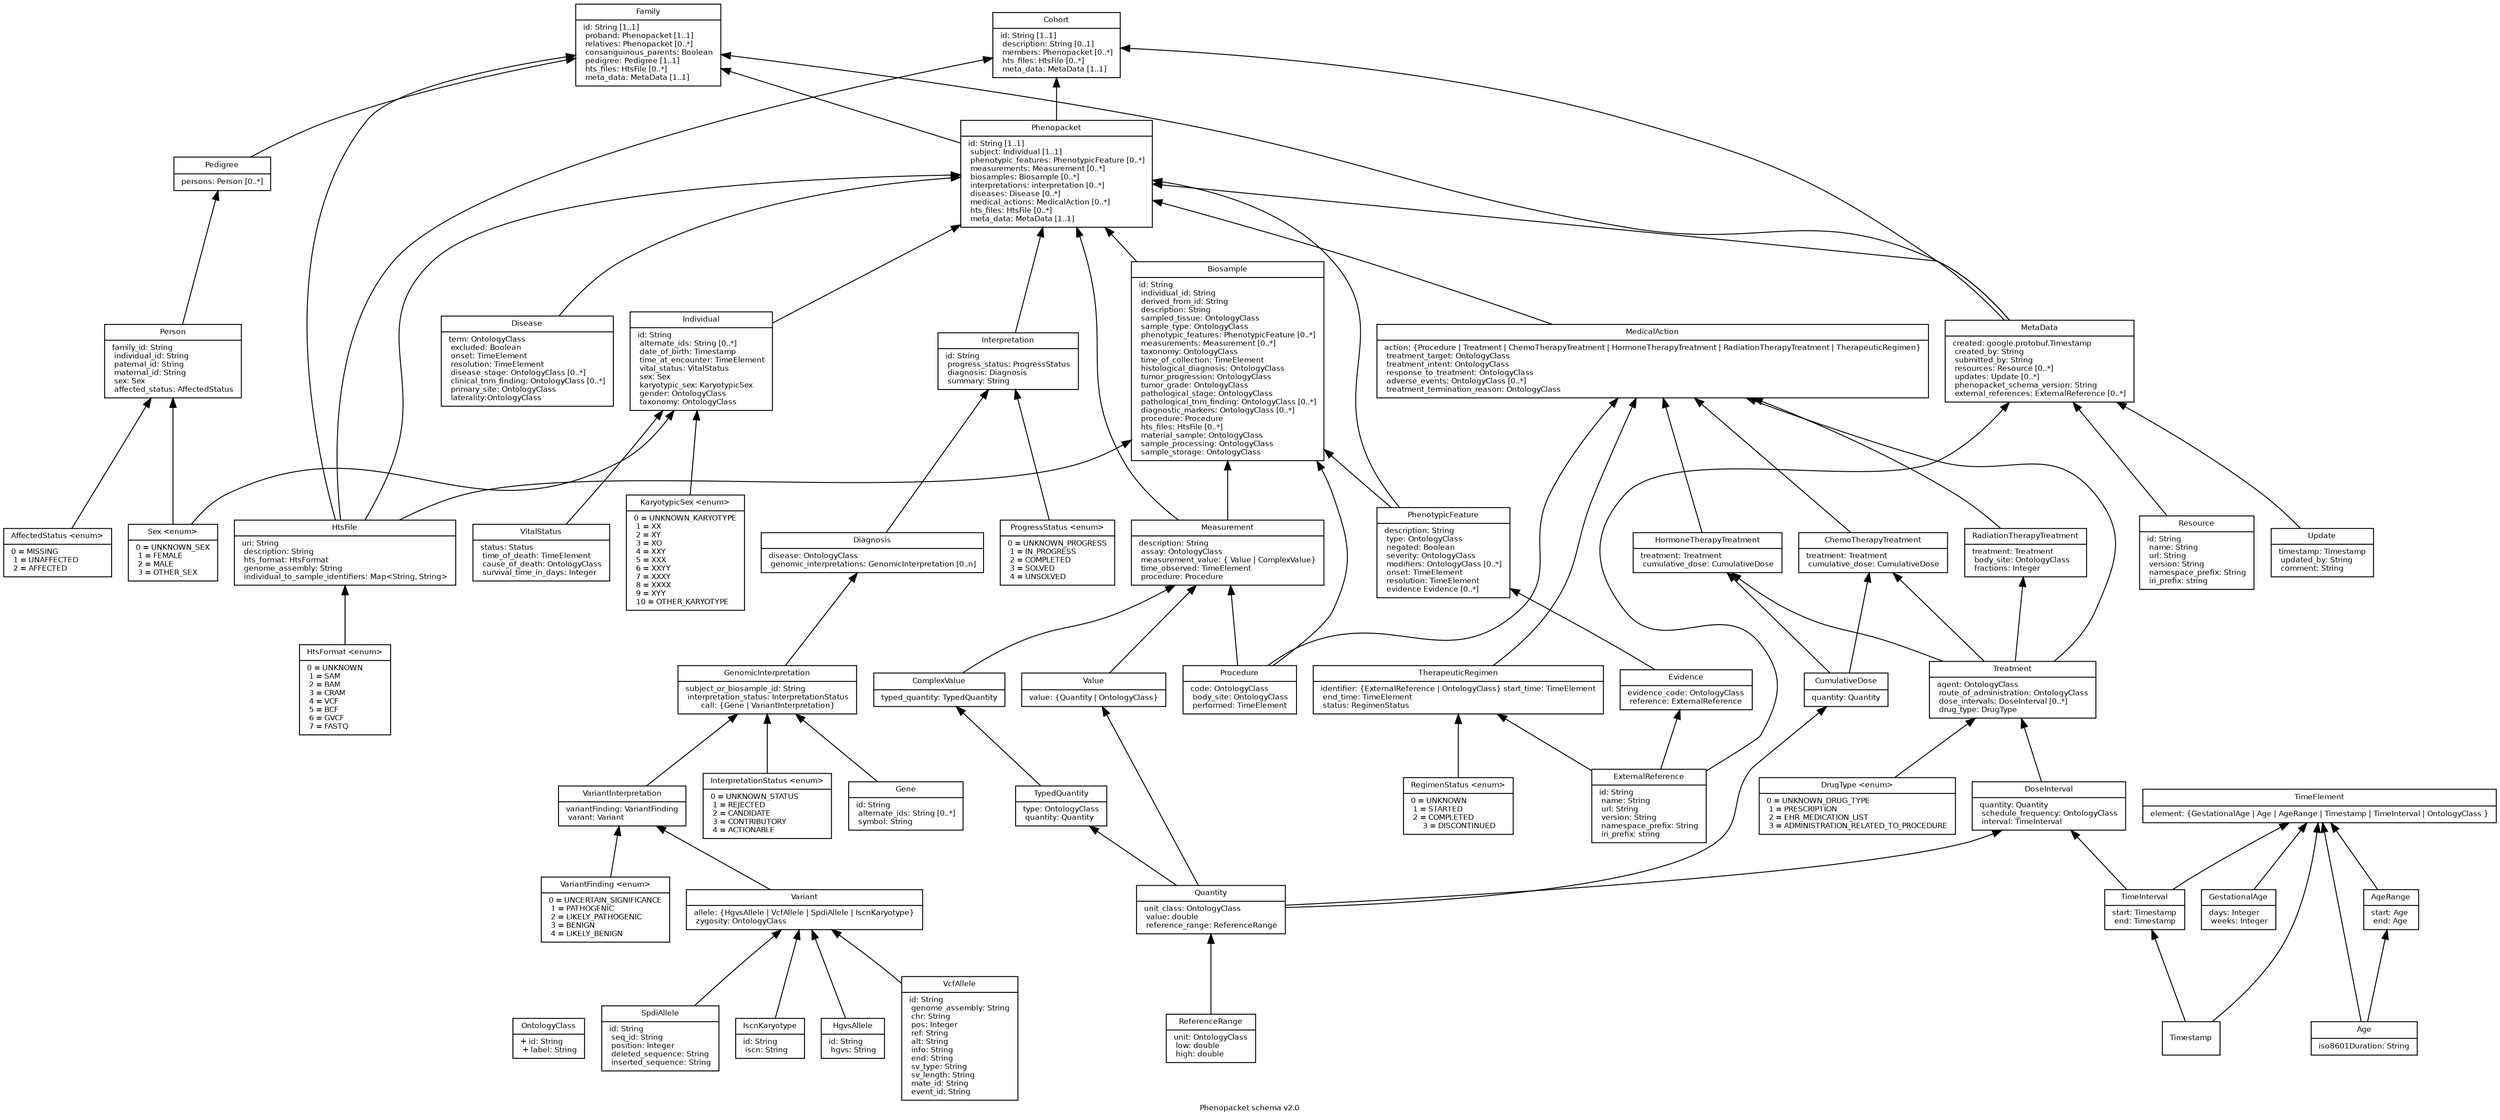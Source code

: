 // Generated using https://edotor.net/
// See https://graphviz.gitlab.io/
// Note the OntologyClass and TimeElement edges are commented-out for greater clarity of the output
digraph phenopacket_schema_v2 {
    fontname = "Bitstream Vera Sans"
    fontsize = 8
    rankdir = BT
    splines = "true"

    label = "Phenopacket schema v2.0"

    node [
    fontname = "Bitstream Vera Sans"
    fontsize = 8
    shape = "record"
    ]

    edge [
    fontname = "Bitstream Vera Sans"
    fontsize = 8
    ]

    // base.proto
    subgraph base {

    OntologyClass [
    label = "{OntologyClass | + id: String\l + label: String\l}"
    ]

    ExternalReference [
    label = "{ExternalReference| id: String\l name: String\l url: String\l version: String\l namespace_prefix: String\l iri_prefix: string\l}"
    ]

    Evidence [
    label = "{Evidence| evidence_code: OntologyClass\l reference: ExternalReference\l}"
    ]

    Value [
    label = "{Value| value: \{Quantity \| OntologyClass\} }"
    ]

    ComplexValue [
    label = "{ComplexValue| typed_quantity: TypedQuantity\l}"
    ]

    TypedQuantity [
    label = "{TypedQuantity| type: OntologyClass\l quantity: Quantity\l}"
    ]

    Quantity [
    label = "{Quantity| unit_class: OntologyClass\l value: double\l reference_range: ReferenceRange\l}"
    ]

    ReferenceRange [
    label = "{ReferenceRange| unit: OntologyClass\l low: double\l high: double\l}"
    ]

    Sex [
    label = "{Sex \<enum\>| 0 = UNKNOWN_SEX\l 1 = FEMALE\l 2 = MALE\l 3 = OTHER_SEX\l}"
    ]

    KaryotypicSex [
    label = "{KaryotypicSex \<enum\>| 0 = UNKNOWN_KARYOTYPE\l 1 = XX\l 2 = XY\l 3 = XO\l 4 = XXY\l 5 = XXX\l 6 = XXYY\l 7 = XXXY\l 8 = XXXX\l 9 = XYY\l 10 = OTHER_KARYOTYPE\l}"
    ]

    Procedure [
    label = "{Procedure| code: OntologyClass\l body_site: OntologyClass\l performed: TimeElement\l}"
    ]

    GestationalAge [
    label = "{GestationalAge| days: Integer\l weeks: Integer\l}"
    ]

    Age [
    label = "{Age| iso8601Duration: String\l}"
    ]

    AgeRange [
    label = "{AgeRange| start: Age\l end: Age\l}"
    ]

    TimeInterval [
    label = "{TimeInterval| start: Timestamp\l end: Timestamp\l}"
    ]

    TimeElement [
    label = "{TimeElement| element: \{GestationalAge \| Age \| AgeRange \| Timestamp \| TimeInterval \| OntologyClass \}}"
    ]

    // base.proto
    OntologyClass

    //    OntologyClass -> Value
    Quantity -> Value

    TypedQuantity -> ComplexValue
    //    OntologyClass -> TypedQuantity
    Quantity -> TypedQuantity
    //    OntologyClass -> Quantity
    ReferenceRange -> Quantity
    //    OntologyClass -> ReferenceRange

    Sex
    KaryotypicSex

    //    OntologyClass -> Procedure
    //    TimeElement -> Procedure

    GestationalAge -> TimeElement
    Age -> TimeElement
    Age -> AgeRange
    AgeRange -> TimeElement
    Timestamp -> TimeInterval
    Timestamp -> TimeElement
    TimeInterval -> TimeElement
    }

    // biosample.proto
    Biosample [
    label = "{Biosample| id: String\l individual_id: String\l derived_from_id: String\l description: String\l sampled_tissue: OntologyClass\l sample_type: OntologyClass\l phenotypic_features: PhenotypicFeature [0..*]\l measurements: Measurement [0..*]\l taxonomy: OntologyClass\l time_of_collection: TimeElement\l histological_diagnosis: OntologyClass\l tumor_progression: OntologyClass\l tumor_grade: OntologyClass\l pathological_stage: OntologyClass\l pathological_tnm_finding: OntologyClass [0..*]\l diagnostic_markers: OntologyClass [0..*]\l procedure: Procedure\l hts_files: HtsFile [0..*]\l material_sample: OntologyClass\l sample_processing: OntologyClass\l sample_storage: OntologyClass\l}"
    ]

    //    OntologyClass -> Biosample
    PhenotypicFeature -> Biosample
    Procedure -> Biosample
    HtsFile -> Biosample
    //    TimeElement -> Biosample
    Measurement -> Biosample


    // disease.proto
    Disease [
    label = "{Disease| term: OntologyClass\l excluded: Boolean\l onset: TimeElement\l resolution: TimeElement\l disease_stage: OntologyClass [0..*]\l clinical_tnm_finding: OntologyClass [0..*]\l primary_site: OntologyClass\l laterality:OntologyClass\l}"
    ]
    //    OntologyClass -> Disease
    //    TimeElement -> Disease

    // genome.proto
    HtsFile [
    label = "{HtsFile| uri: String\l description: String\l hts_format: HtsFormat\l genome_assembly: String\l individual_to_sample_identifiers: Map\<String, String\>\l}"
    ]

    HtsFormat [
    label = "{HtsFormat \<enum\>| 0 = UNKNOWN\l 1 = SAM\l 2 = BAM\l 3 = CRAM\l 4 = VCF\l 5 = BCF\l 6 = GVCF\l 7 = FASTQ\l }"
    ]

    Gene [
    label = "{Gene| id: String\l alternate_ids: String [0..*]\l symbol: String\l}"
    ]

    Variant [
    label = "{Variant| allele: \{\HgvsAllele \| VcfAllele \| SpdiAllele \| IscnKaryotype\}\l zygosity: OntologyClass\l}"
    ]

    HgvsAllele [
    label = "{HgvsAllele| id: String\l hgvs: String\l}"
    ]

    VcfAllele [
    label = "{VcfAllele| id: String\l genome_assembly: String\l chr: String\l pos: Integer\l ref: String\l alt: String\l info: String\l end: String\l sv_type: String\l sv_length: String\l mate_id: String\l event_id: String\l}"
    ]

    SpdiAllele [
    label = "{SpdiAllele| id: String\l seq_id: String\l position: Integer\l deleted_sequence: String\l inserted_sequence: String\l }"
    ]

    IscnKaryotype [
    label = "{IscnKaryotype| id: String\l iscn: String\l}"
    ]

    subgraph genomeProto {
    HtsFormat -> HtsFile
    Gene
    //    OntologyClass -> Variant
    HgvsAllele -> Variant
    VcfAllele -> Variant
    SpdiAllele -> Variant
    IscnKaryotype -> Variant
    }

    // individual.proto
    Individual [
    label = "{Individual| id: String\l alternate_ids: String [0..*]\l date_of_birth: Timestamp\l time_at_encounter: TimeElement\l vital_status: VitalStatus\l sex: Sex\l karyotypic_sex: KaryotypicSex\l gender: OntologyClass\l taxonomy: OntologyClass\l}"
    ]

    VitalStatus [
    label = "{VitalStatus| status: Status\l time_of_death: TimeElement\l cause_of_death: OntologyClass\l survival_time_in_days: Integer\l}"
    ]
    //    TimeElement -> Individual
    VitalStatus -> Individual
    Sex -> Individual
    KaryotypicSex -> Individual
    //    OntologyClass -> Individual

    //    TimeElement -> VitalStatus
    //    OntologyClass -> VitalStatus

    // interpretation.proto
    Interpretation [
    label = "{Interpretation| id: String\l progress_status: ProgressStatus\l  diagnosis: Diagnosis\l summary: String\l}"
    ]

    ProgressStatus [
    label = "{ProgressStatus \<enum\>| 0 = UNKNOWN_PROGRESS\l 1 = IN_PROGRESS\l  2 = COMPLETED\l 3 = SOLVED\l 4 = UNSOLVED\l}"
    ]

    Diagnosis [
    label = "{Diagnosis| disease: OntologyClass\l genomic_interpretations: GenomicInterpretation [0..n]\l}"
    ]

    GenomicInterpretation [
    label = "{GenomicInterpretation| subject_or_biosample_id: String\l interpretation_status: InterpretationStatus\l call: \{Gene \| VariantInterpretation\}}"
    ]

    InterpretationStatus [
    label = "{InterpretationStatus \<enum\>| 0 = UNKNOWN_STATUS\l 1 =        REJECTED\l 2 = CANDIDATE\l 3 = CONTRIBUTORY\l 4 = ACTIONABLE\l}"
    ]

    VariantInterpretation [
    label = "{VariantInterpretation| variantFinding: VariantFinding\l varant: Variant\l}"
    ]

    VariantFinding [
    label = "{VariantFinding \<enum\>|  0 = UNCERTAIN_SIGNIFICANCE\l 1 =       PATHOGENIC\l 2 = LIKELY_PATHOGENIC\l 3 = BENIGN\l 4 = LIKELY_BENIGN\l}"
    ]

    subgraph interpretationProto {
    label = "interpretation"
    ProgressStatus -> Interpretation
    Diagnosis -> Interpretation

    //    OntologyClass -> Diagnosis
    GenomicInterpretation -> Diagnosis

    InterpretationStatus -> GenomicInterpretation
    Gene -> GenomicInterpretation
    VariantInterpretation -> GenomicInterpretation

    VariantFinding -> VariantInterpretation
    Variant -> VariantInterpretation
    }

    // measurement.proto
    Measurement [
    label = "{Measurement|  description: String\l assay: OntologyClass\l measurement_value: \{ Value \| ComplexValue\}\l time_observed: TimeElement\l procedure: Procedure\l }"
    ]
    subgraph measurementProto {
    //    OntologyClass -> Measurement
    Value -> Measurement
    ComplexValue -> Measurement
    //    TimeElement -> Measurement
    Procedure -> Measurement
    }

    // medical_action.proto
    MedicalAction [
    label = "{MedicalAction| action: \{\Procedure \| Treatment \| ChemoTherapyTreatment \| HormoneTherapyTreatment \| RadiationTherapyTreatment \| TherapeuticRegimen\}\l treatment_target: OntologyClass\l treatment_intent: OntologyClass\l response_to_treatment: OntologyClass\l adverse_events: OntologyClass [0..*]\l treatment_termination_reason: OntologyClass\l}"
    ]

    Treatment [
    label = "{Treatment| agent: OntologyClass\l route_of_administration: OntologyClass\l dose_intervals: DoseInterval [0..*]\l drug_type: DrugType\l }"
    ]

    ChemoTherapyTreatment [
    label = "{ChemoTherapyTreatment| treatment: Treatment\l cumulative_dose: CumulativeDose\l}"
    ]

    HormoneTherapyTreatment [
    label = "{HormoneTherapyTreatment| treatment: Treatment\l cumulative_dose: CumulativeDose\l}"
    ]

    RadiationTherapyTreatment [
    label = "{RadiationTherapyTreatment| treatment: Treatment\l body_site: OntologyClass\l fractions: Integer\l}"
    ]

    TherapeuticRegimen [
    label = "{TherapeuticRegimen| identifier: \{ExternalReference \| OntologyClass\} start_time: TimeElement\l end_time: TimeElement\l status: RegimenStatus\l}"
    ]

    RegimenStatus [
    label = "{RegimenStatus \<enum\>| 0 = UNKNOWN\l 1 = STARTED\l 2 = COMPLETED\l 3 = DISCONTINUED}"
    ]

    CumulativeDose [
    label = "{CumulativeDose| quantity: Quantity\l}"
    ]

    DoseInterval [
    label = "{DoseInterval| quantity: Quantity\l schedule_frequency: OntologyClass\l interval: TimeInterval\l}"
    ]
    DrugType [
    label = "{DrugType \<enum\>| 0 = UNKNOWN_DRUG_TYPE\l 1 = PRESCRIPTION\l 2 = EHR_MEDICATION_LIST\l 3 = ADMINISTRATION_RELATED_TO_PROCEDURE\l}"
    ]

    subgraph medicalActionProto {
    //    OntologyClass -> MedicalAction
    Procedure -> MedicalAction
    Treatment -> MedicalAction
    ChemoTherapyTreatment -> MedicalAction
    HormoneTherapyTreatment -> MedicalAction
    RadiationTherapyTreatment -> MedicalAction
    TherapeuticRegimen -> MedicalAction

    //    OntologyClass -> Treatment
    DoseInterval -> Treatment
    DrugType -> Treatment

    Quantity -> DoseInterval
    //    OntologyClass -> DoseInterval
    TimeInterval -> DoseInterval

    Quantity -> CumulativeDose

    Treatment -> ChemoTherapyTreatment
    CumulativeDose -> ChemoTherapyTreatment

    Treatment -> HormoneTherapyTreatment
    CumulativeDose -> HormoneTherapyTreatment

    Treatment -> RadiationTherapyTreatment
    //    OntologyClass -> RadiationTherapyTreatment

    ExternalReference -> TherapeuticRegimen
    //    OntologyClass -> TherapeuticRegimen
    //    TimeElement -> TherapeuticRegimen
    RegimenStatus -> TherapeuticRegimen
    }

    // pedigree.proto
    Pedigree [
    label = "{Pedigree| persons: Person [0..*]\l}"
    ]

    Person [
    label = "{Person| family_id: String\l individual_id: String\l paternal_id: String\l maternal_id: String\l sex: Sex\l affected_status: AffectedStatus\l}"
    ]

    AffectedStatus [
    label = "{AffectedStatus \<enum\>| 0 = MISSING\l 1 = UNAFFECTED\l 2 = AFFECTED\l}"
    ]

    subgraph pedigreeProto {
    Person -> Pedigree

    Sex -> Person
    AffectedStatus -> Person
    }

    // phenotypic_feature.proto
    PhenotypicFeature [
    label = "{PhenotypicFeature| description: String\l type: OntologyClass\l negated: Boolean\l severity: OntologyClass\l modifiers: OntologyClass [0..*]\l onset: TimeElement\l resolution: TimeElement\l evidence Evidence [0..*]\l}"
    ]
    //    OntologyClass -> PhenotypicFeature
    //    TimeElement -> PhenotypicFeature
    Evidence -> PhenotypicFeature

    // phenopackets.proto
    Phenopacket [
    label = "{Phenopacket| id: String [1..1]\l subject: Individual [1..1]\l phenotypic_features: PhenotypicFeature [0..*]\l measurements: Measurement [0..*]\l biosamples: Biosample [0..*]\l interpretations: interpretation [0..*]\l diseases: Disease [0..*]\l medical_actions: MedicalAction [0..*]\l hts_files: HtsFile [0..*]\l meta_data: MetaData [1..1]\l}"
    ]

    Family [
    label = "{Family| id: String [1..1]\l proband: Phenopacket [1..1]\l relatives: Phenopacket [0..*]\l consanguinous_parents: Boolean\l pedigree: Pedigree [1..1]\l hts_files: HtsFile [0..*]\l meta_data: MetaData [1..1]\l}"
    ]

    Cohort [
    label = "{Cohort| id: String [1..1]\l description: String [0..1]\l members: Phenopacket [0..*]\l hts_files: HtsFile [0..*]\l meta_data: MetaData [1..1]\l}"
    ]

    MetaData [
    label = "{MetaData| created: google.protobuf.Timestamp\l created_by: String\l submitted_by: String\l resources: Resource [0..*]\l updates: Update [0..*]\l phenopacket_schema_version: String\l external_references: ExternalReference [0..*]\l}"
    ]

    Resource [
    label = "{Resource| id: String\l name: String\l url: String\l version: String\l namespace_prefix: String\l iri_prefix: string\l}"
    ]

    Update [
    label = "{Update| timestamp: Timestamp\l updated_by: String\l comment: String\l}"
    ]

    subgraph phenopacketsProto {
    Resource -> MetaData
    Update -> MetaData
    ExternalReference -> MetaData
    ExternalReference -> Evidence
    //    OntologyClass -> Evidence

    Individual -> Phenopacket
    PhenotypicFeature -> Phenopacket
    Measurement -> Phenopacket
    Biosample -> Phenopacket
    Interpretation -> Phenopacket
    Disease -> Phenopacket
    MedicalAction -> Phenopacket
    HtsFile -> Phenopacket
    MetaData -> Phenopacket

    Phenopacket -> Family
    Pedigree -> Family
    HtsFile -> Family
    MetaData -> Family

    Phenopacket -> Cohort
    HtsFile -> Cohort
    MetaData -> Cohort
    }

}
